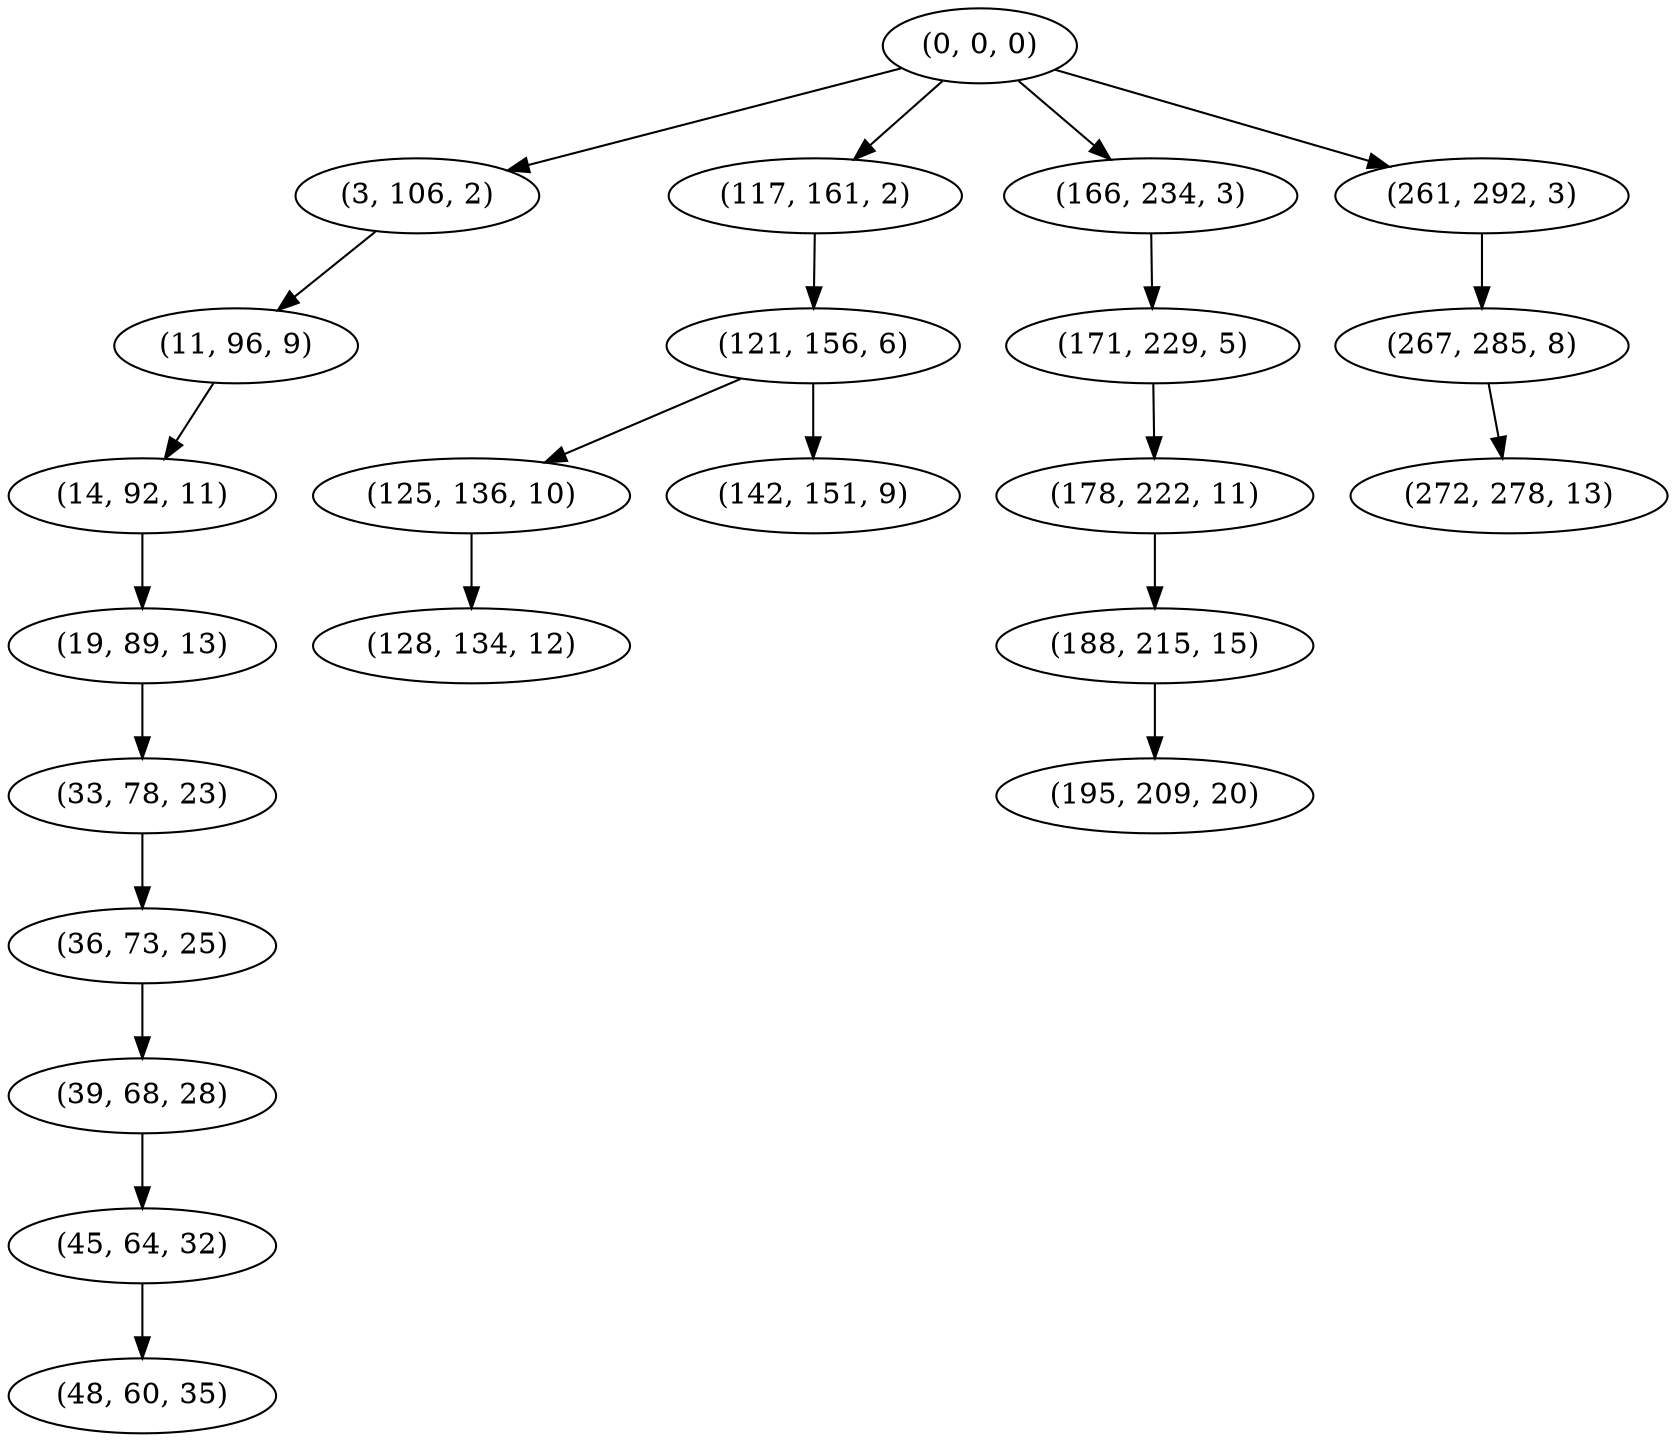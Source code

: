 digraph tree {
    "(0, 0, 0)";
    "(3, 106, 2)";
    "(11, 96, 9)";
    "(14, 92, 11)";
    "(19, 89, 13)";
    "(33, 78, 23)";
    "(36, 73, 25)";
    "(39, 68, 28)";
    "(45, 64, 32)";
    "(48, 60, 35)";
    "(117, 161, 2)";
    "(121, 156, 6)";
    "(125, 136, 10)";
    "(128, 134, 12)";
    "(142, 151, 9)";
    "(166, 234, 3)";
    "(171, 229, 5)";
    "(178, 222, 11)";
    "(188, 215, 15)";
    "(195, 209, 20)";
    "(261, 292, 3)";
    "(267, 285, 8)";
    "(272, 278, 13)";
    "(0, 0, 0)" -> "(3, 106, 2)";
    "(0, 0, 0)" -> "(117, 161, 2)";
    "(0, 0, 0)" -> "(166, 234, 3)";
    "(0, 0, 0)" -> "(261, 292, 3)";
    "(3, 106, 2)" -> "(11, 96, 9)";
    "(11, 96, 9)" -> "(14, 92, 11)";
    "(14, 92, 11)" -> "(19, 89, 13)";
    "(19, 89, 13)" -> "(33, 78, 23)";
    "(33, 78, 23)" -> "(36, 73, 25)";
    "(36, 73, 25)" -> "(39, 68, 28)";
    "(39, 68, 28)" -> "(45, 64, 32)";
    "(45, 64, 32)" -> "(48, 60, 35)";
    "(117, 161, 2)" -> "(121, 156, 6)";
    "(121, 156, 6)" -> "(125, 136, 10)";
    "(121, 156, 6)" -> "(142, 151, 9)";
    "(125, 136, 10)" -> "(128, 134, 12)";
    "(166, 234, 3)" -> "(171, 229, 5)";
    "(171, 229, 5)" -> "(178, 222, 11)";
    "(178, 222, 11)" -> "(188, 215, 15)";
    "(188, 215, 15)" -> "(195, 209, 20)";
    "(261, 292, 3)" -> "(267, 285, 8)";
    "(267, 285, 8)" -> "(272, 278, 13)";
}
